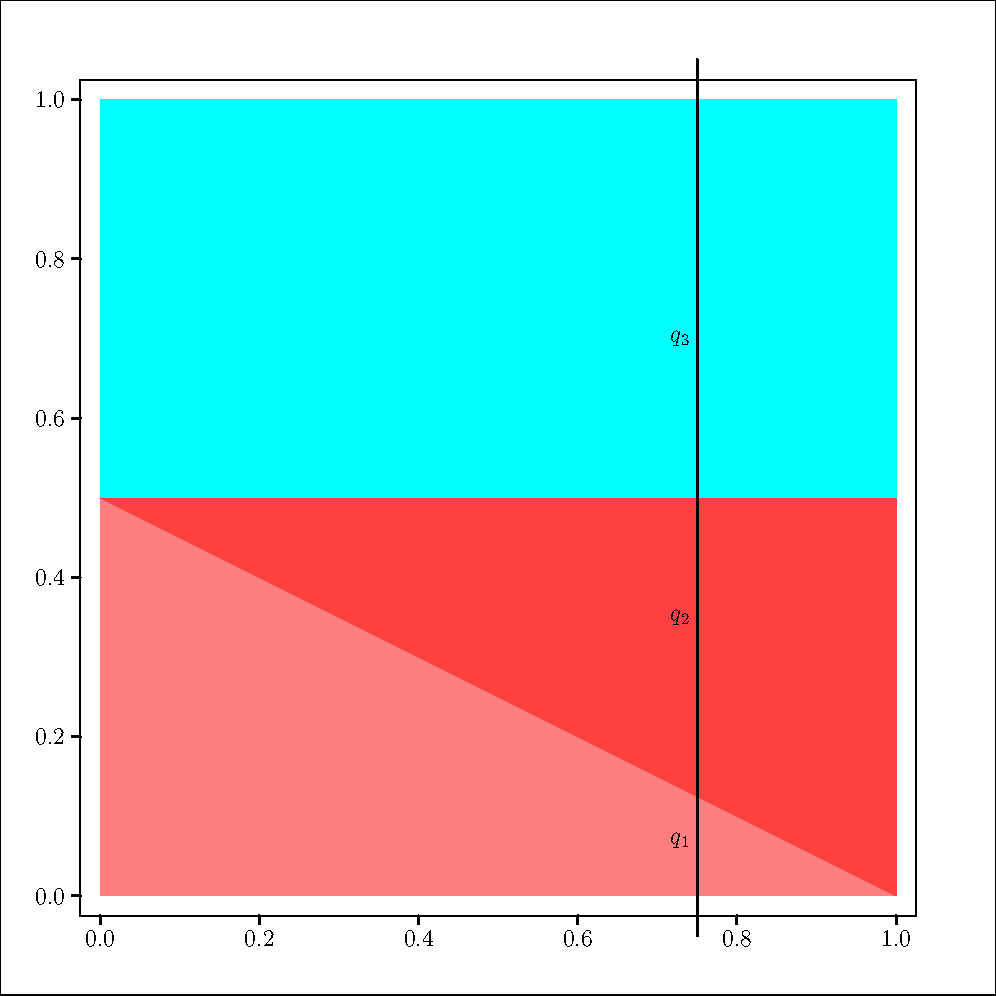 size(500pt,500pt);
real m=1;
real n=10;

real mg=.25;
real ml=-mg;
real mr=10+mg;
real mu=10+mg;
real md=-mg;
path marg=((ml*m,mu*m)--(mr*m,mu*m)--(mr*m,md*m)--(ml*m,md*m)--cycle);
draw(marg,linewidth(0.5));

real frm=mg+1;
real fl=-frm;
real fr=10+frm;
real fu=10+frm;
real fd=-frm;
path frame=((fl*m,fu*m)--(fr*m,fu*m)--(fr*m,fd*m)--(fl*m,fd*m)--cycle);
draw(frame,linewidth(0.5));

pair x0000=(0*m,0*m);
pair x0001=(0*m,1*m);
pair x0002=(0*m,2*m);
pair x0003=(0*m,3*m);
pair x0004=(0*m,4*m);
pair x0005=(0*m,5*m);
pair x0006=(0*m,6*m);
pair x0007=(0*m,7*m);
pair x0008=(0*m,8*m);
pair x0009=(0*m,9*m);
pair x0010=(0*m,10*m);
pair x0100=(1*m,0*m);
pair x0101=(1*m,1*m);
pair x0102=(1*m,2*m);
pair x0103=(1*m,3*m);
pair x0104=(1*m,4*m);
pair x0105=(1*m,5*m);
pair x0106=(1*m,6*m);
pair x0107=(1*m,7*m);
pair x0108=(1*m,8*m);
pair x0109=(1*m,9*m);
pair x0110=(1*m,10*m);
pair x0200=(2*m,0*m);
pair x0201=(2*m,1*m);
pair x0202=(2*m,2*m);
pair x0203=(2*m,3*m);
pair x0204=(2*m,4*m);
pair x0205=(2*m,5*m);
pair x0206=(2*m,6*m);
pair x0207=(2*m,7*m);
pair x0208=(2*m,8*m);
pair x0209=(2*m,9*m);
pair x0210=(2*m,10*m);
pair x0300=(3*m,0*m);
pair x0301=(3*m,1*m);
pair x0302=(3*m,2*m);
pair x0303=(3*m,3*m);
pair x0304=(3*m,4*m);
pair x0305=(3*m,5*m);
pair x0306=(3*m,6*m);
pair x0307=(3*m,7*m);
pair x0308=(3*m,8*m);
pair x0309=(3*m,9*m);
pair x0310=(3*m,10*m);
pair x0400=(4*m,0*m);
pair x0401=(4*m,1*m);
pair x0402=(4*m,2*m);
pair x0403=(4*m,3*m);
pair x0404=(4*m,4*m);
pair x0405=(4*m,5*m);
pair x0406=(4*m,6*m);
pair x0407=(4*m,7*m);
pair x0408=(4*m,8*m);
pair x0409=(4*m,9*m);
pair x0410=(4*m,10*m);
pair x0500=(5*m,0*m);
pair x0501=(5*m,1*m);
pair x0502=(5*m,2*m);
pair x0503=(5*m,3*m);
pair x0504=(5*m,4*m);
pair x0505=(5*m,5*m);
pair x0506=(5*m,6*m);
pair x0507=(5*m,7*m);
pair x0508=(5*m,8*m);
pair x0509=(5*m,9*m);
pair x0510=(5*m,10*m);
pair x0600=(6*m,0*m);
pair x0601=(6*m,1*m);
pair x0602=(6*m,2*m);
pair x0603=(6*m,3*m);
pair x0604=(6*m,4*m);
pair x0605=(6*m,5*m);
pair x0606=(6*m,6*m);
pair x0607=(6*m,7*m);
pair x0608=(6*m,8*m);
pair x0609=(6*m,9*m);
pair x0610=(6*m,10*m);
pair x0700=(7*m,0*m);
pair x0701=(7*m,1*m);
pair x0702=(7*m,2*m);
pair x0703=(7*m,3*m);
pair x0704=(7*m,4*m);
pair x0705=(7*m,5*m);
pair x0706=(7*m,6*m);
pair x0707=(7*m,7*m);
pair x0708=(7*m,8*m);
pair x0709=(7*m,9*m);
pair x0710=(7*m,10*m);
pair x0800=(8*m,0*m);
pair x0801=(8*m,1*m);
pair x0802=(8*m,2*m);
pair x0803=(8*m,3*m);
pair x0804=(8*m,4*m);
pair x0805=(8*m,5*m);
pair x0806=(8*m,6*m);
pair x0807=(8*m,7*m);
pair x0808=(8*m,8*m);
pair x0809=(8*m,9*m);
pair x0810=(8*m,10*m);
pair x0900=(9*m,0*m);
pair x0901=(9*m,1*m);
pair x0902=(9*m,2*m);
pair x0903=(9*m,3*m);
pair x0904=(9*m,4*m);
pair x0905=(9*m,5*m);
pair x0906=(9*m,6*m);
pair x0907=(9*m,7*m);
pair x0908=(9*m,8*m);
pair x0909=(9*m,9*m);
pair x0910=(9*m,10*m);
pair x1000=(10*m,0*m);
pair x1001=(10*m,1*m);
pair x1002=(10*m,2*m);
pair x1003=(10*m,3*m);
pair x1004=(10*m,4*m);
pair x1005=(10*m,5*m);
pair x1006=(10*m,6*m);
pair x1007=(10*m,7*m);
pair x1008=(10*m,8*m);
pair x1009=(10*m,9*m);
pair x1010=(10*m,10*m);

real shh=.1;
real shv=.1;
pair mh0=(-mg*m,0*m);
pair mh0s=shift(-shh*m,0*m)*mh0;
draw(mh0--mh0s,linewidth(1));
pair mh2=(-mg*m,2*m);
pair mh2s=shift(-shh*m,0*m)*mh2;
draw(mh2--mh2s,linewidth(1));
pair mh4=(-mg*m,4*m);
pair mh4s=shift(-shh*m,0*m)*mh4;
draw(mh4--mh4s,linewidth(1));
pair mh6=(-mg*m,6*m);
pair mh6s=shift(-shh*m,0*m)*mh6;
draw(mh6--mh6s,linewidth(1));
pair mh8=(-mg*m,8*m);
pair mh8s=shift(-shh*m,0*m)*mh8;
draw(mh8--mh8s,linewidth(1));
pair mh1=(-mg*m,10*m);
pair mh1s=shift(-shh*m,0*m)*mh1;
draw(mh1--mh1s,linewidth(1));

pair mv0=(0*m,-mg*m);
pair mv0s=shift(0*m,-shv*m)*mv0;
draw(mv0--mv0s,linewidth(1));
pair mv2=(2*m,-mg*m);
pair mv2s=shift(0*m,-shv*m)*mv2;
draw(mv2--mv2s,linewidth(1));
pair mv4=(4*m,-mg*m);
pair mv4s=shift(0*m,-shv*m)*mv4;
draw(mv4--mv4s,linewidth(1));
pair mv6=(6*m,-mg*m);
pair mv6s=shift(0*m,-shv*m)*mv6;
draw(mv6--mv6s,linewidth(1));
pair mv8=(8*m,-mg*m);
pair mv8s=shift(0*m,-shv*m)*mv8;
draw(mv8--mv8s,linewidth(1));
pair mv1=(10*m,-mg*m);
pair mv1s=shift(0*m,-shv*m)*mv1;
draw(mv1--mv1s,linewidth(1));

label("0.0",mh0s,W);
label("0.2",mh2s,W);
label("0.4",mh4s,W);
label("0.6",mh6s,W);
label("0.8",mh8s,W);
label("1.0",mh1s,W);

label("0.0",mv0s,S);
label("0.2",mv2s,S);
label("0.4",mv4s,S);
label("0.6",mv6s,S);
label("0.8",mv8s,S);
label("1.0",mv1s,S);

// pen q1colour=rgb(154,205,50); // yellowgreen on http://webdesign.about.com/od/colorcharts/l/bl_namedcolors.htm
// pen q2colour=rgb(255,165,0); // orange
// pen q3colour=rgb(72,209,204); // mediumturquoise

pen q1colour=lightred;
pen q2colour=mediumred;
pen q3colour=cyan;

path q1c=(0*m,5*m)--(10*m,0*m)--(0*m,0*m)--cycle;
fill(q1c,q1colour);
path q2c=(0*m,5*m)--(10*m,5*m)--(10*m,0*m)--cycle;
fill(q2c,q2colour);
path q3c=(0*m,5*m)--(10*m,5*m)--(10*m,10*m)--(0*m,10*m)--cycle;
fill(q3c,q3colour);

pen judy=linewidth(1);
path judyb=((7.5*m,-.5*m)--(7.5*m,10.5*m));
draw(judyb,judy);
label("$q_{1}$",(7.5*m,.7*m),W);
label("$q_{2}$",(7.5*m,3.5*m),W);
label("$q_{3}$",(7.5*m,7*m),W);

// pen wall=linewidth(3);
// pen redwall=linewidth(3)+rgb(0,255,0);
// path p03=shift((0*m,-8*m))*p01;
// fill(sink1,sinkpen);
// fill(tub,rgb(0,0,139));
// draw(p02,redwall);
// label("Sauna",x0611);
// real square_root_of_two=2**.5;
// path unit_circle=shift(1,1)*circle((0,0),1);
// label("\parbox{1.5in}{\centering \textsf{kilometre (km){\newline}1 km = 1000 metres}}",box25);
// label("\textsf{\normalsize{0}}",x01,NE);
// path kreis=(x08{up}..{left}x02{left}..{down}x04{down}..{right}x06{right}..{up}x08);
// dot(x01--x02--x03--x04--x05--x06--x07--x08);
// fill(shift(c1)*xscale(rx*x)*yscale(ry*y)*unitcircle,ubuntu_yellow);


